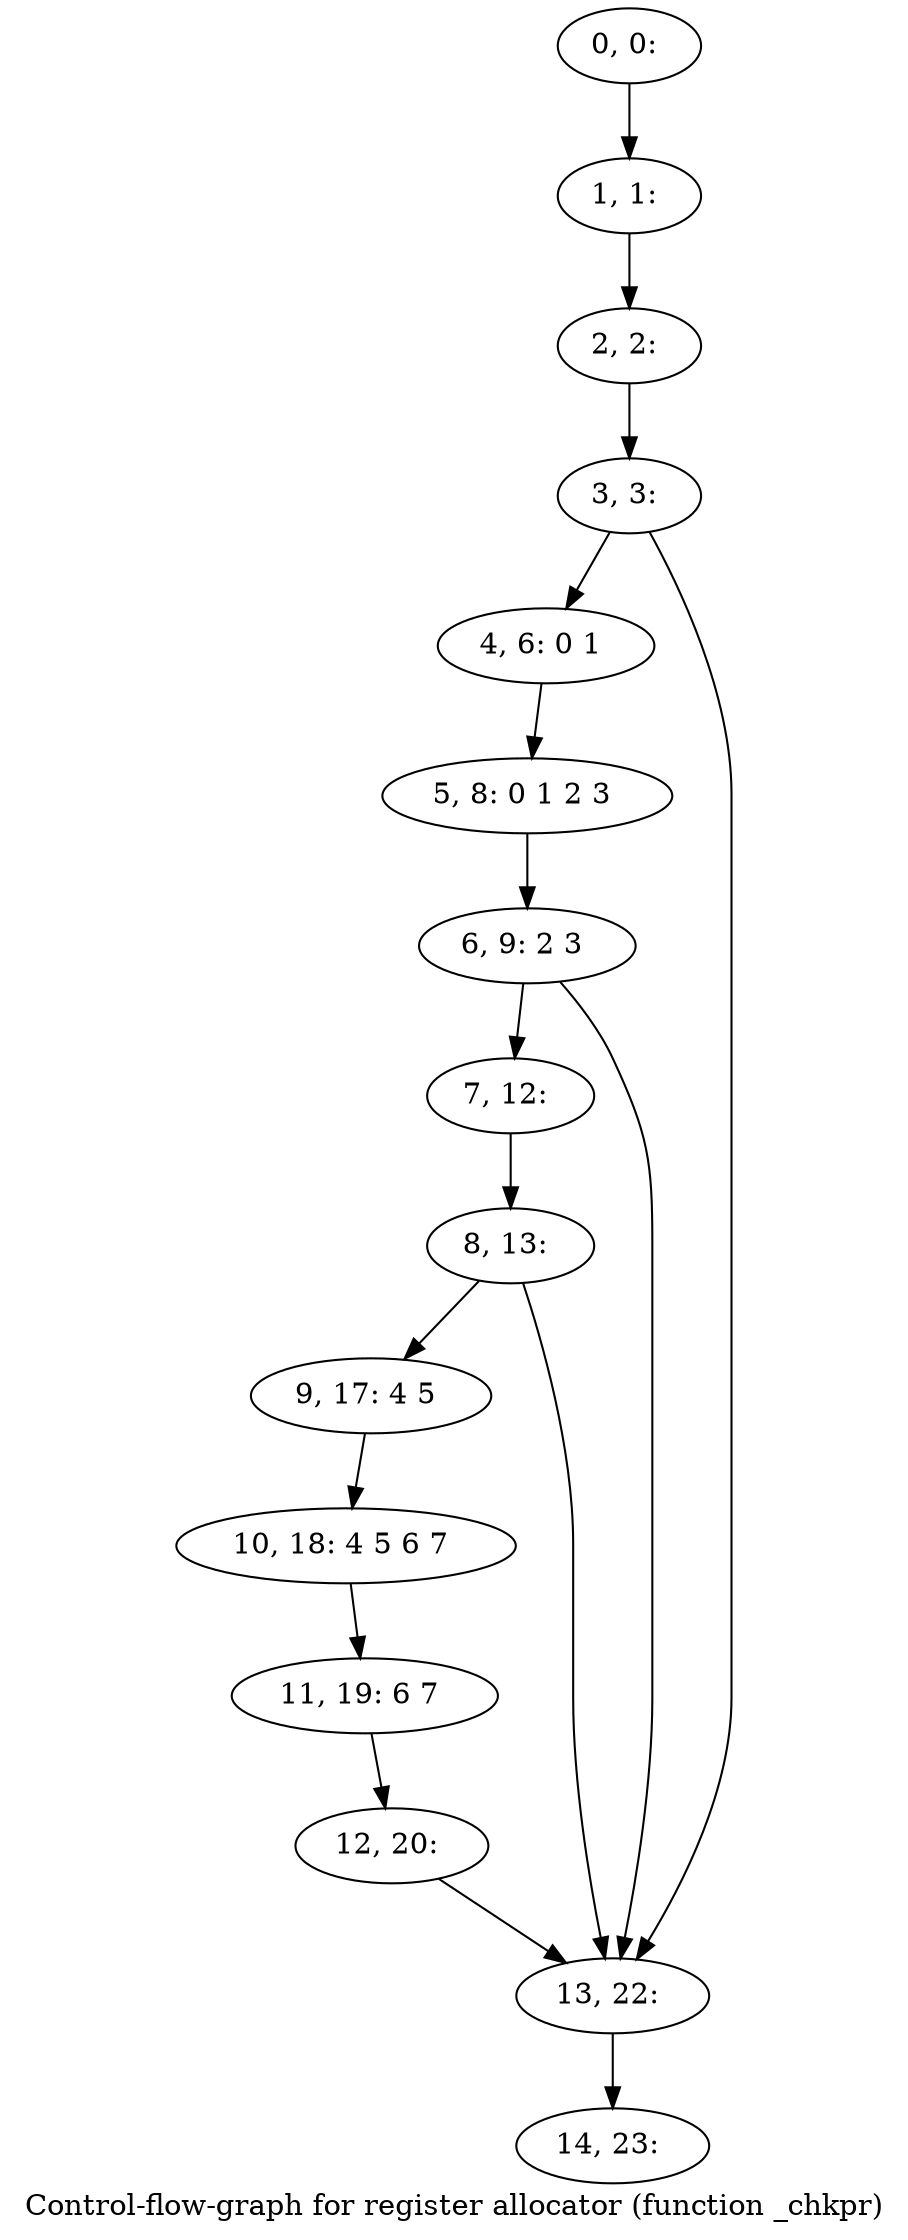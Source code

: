 digraph G {
graph [label="Control-flow-graph for register allocator (function _chkpr)"]
0[label="0, 0: "];
1[label="1, 1: "];
2[label="2, 2: "];
3[label="3, 3: "];
4[label="4, 6: 0 1 "];
5[label="5, 8: 0 1 2 3 "];
6[label="6, 9: 2 3 "];
7[label="7, 12: "];
8[label="8, 13: "];
9[label="9, 17: 4 5 "];
10[label="10, 18: 4 5 6 7 "];
11[label="11, 19: 6 7 "];
12[label="12, 20: "];
13[label="13, 22: "];
14[label="14, 23: "];
0->1 ;
1->2 ;
2->3 ;
3->4 ;
3->13 ;
4->5 ;
5->6 ;
6->7 ;
6->13 ;
7->8 ;
8->9 ;
8->13 ;
9->10 ;
10->11 ;
11->12 ;
12->13 ;
13->14 ;
}

